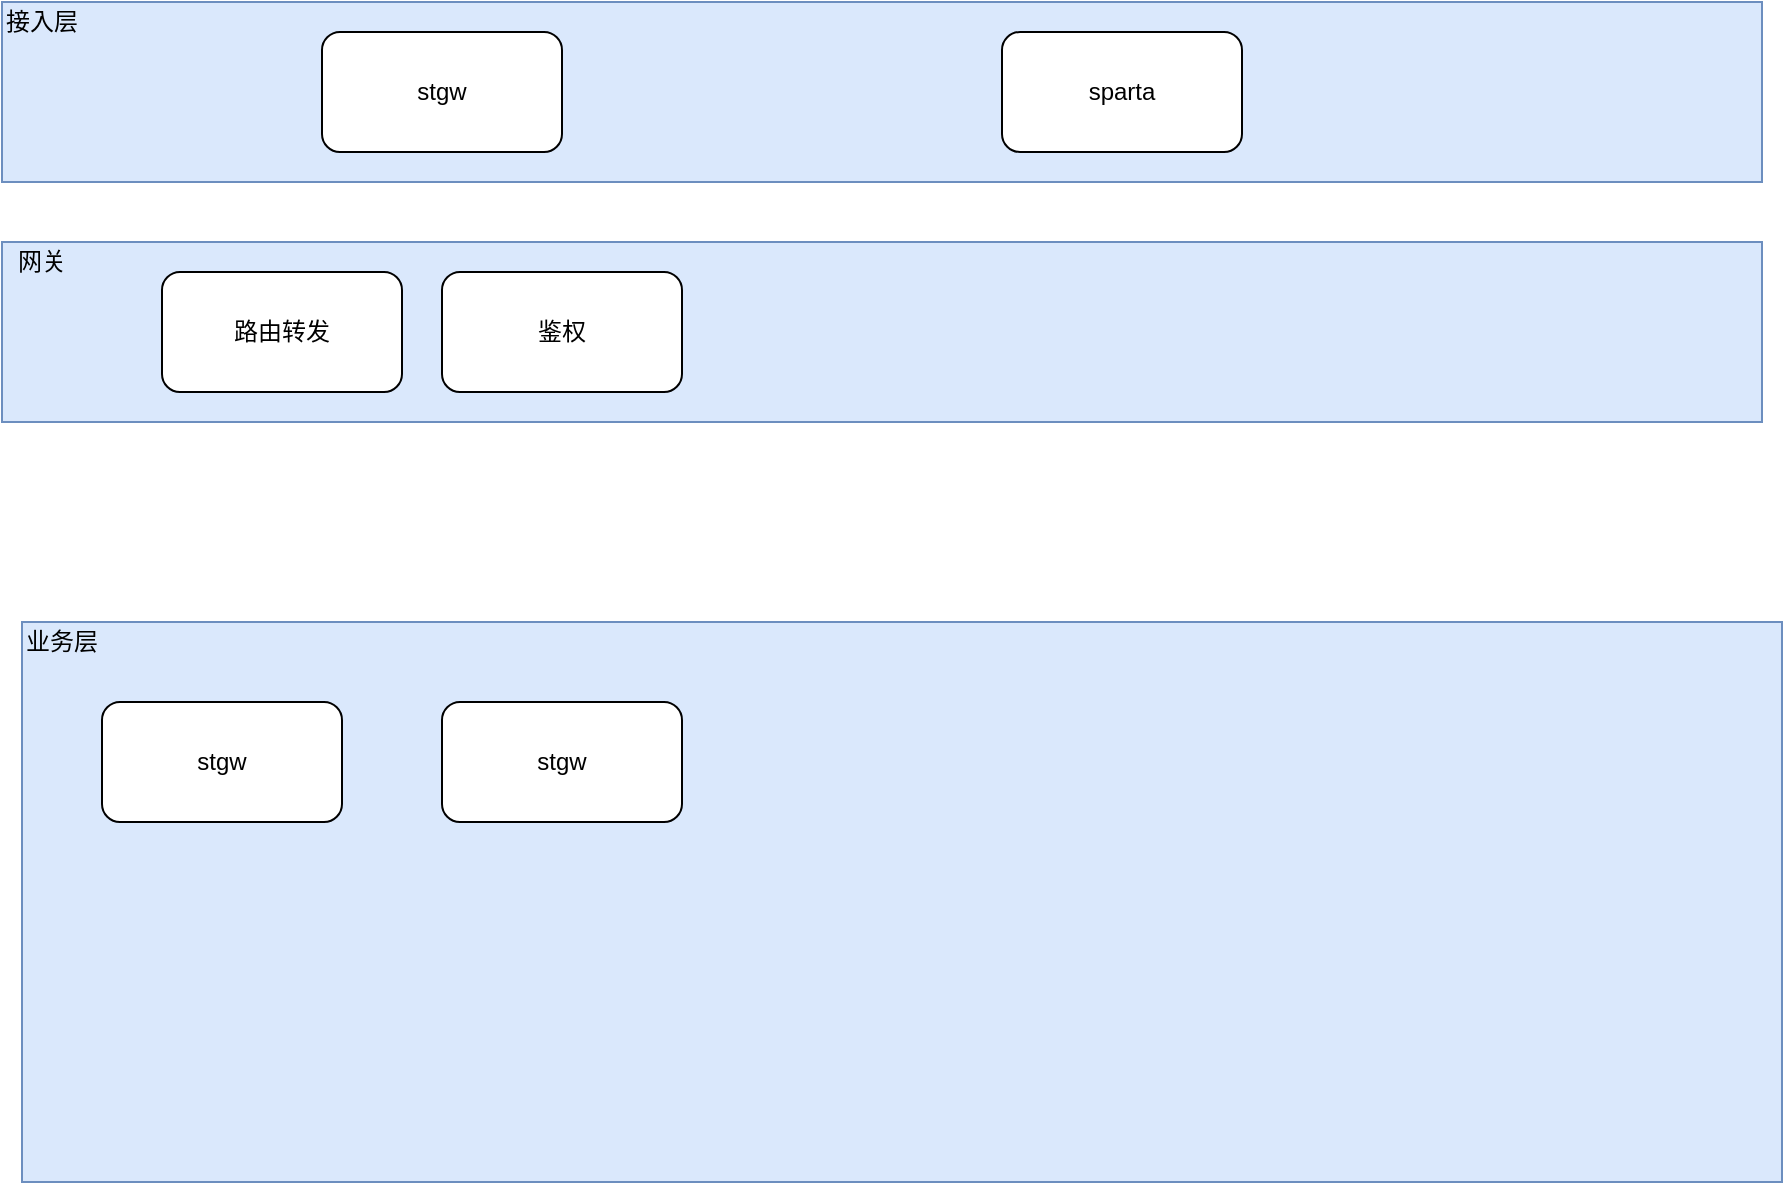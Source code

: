 <mxfile version="14.2.5" type="github">
  <diagram id="au0Erzdakt1j5jupM2V9" name="Page-1">
    <mxGraphModel dx="1242" dy="1121" grid="1" gridSize="10" guides="1" tooltips="1" connect="1" arrows="1" fold="1" page="1" pageScale="1" pageWidth="1600" pageHeight="1200" math="0" shadow="0">
      <root>
        <mxCell id="0" />
        <mxCell id="1" parent="0" />
        <mxCell id="i1EOuXeOluBrcuIS-FtF-1" value="" style="rounded=0;whiteSpace=wrap;html=1;fillColor=#dae8fc;strokeColor=#6c8ebf;" vertex="1" parent="1">
          <mxGeometry x="250" y="120" width="880" height="90" as="geometry" />
        </mxCell>
        <mxCell id="i1EOuXeOluBrcuIS-FtF-3" value="" style="rounded=0;whiteSpace=wrap;html=1;fillColor=#dae8fc;strokeColor=#6c8ebf;" vertex="1" parent="1">
          <mxGeometry x="260" y="430" width="880" height="280" as="geometry" />
        </mxCell>
        <mxCell id="i1EOuXeOluBrcuIS-FtF-8" value="stgw" style="rounded=1;whiteSpace=wrap;html=1;" vertex="1" parent="1">
          <mxGeometry x="410" y="135" width="120" height="60" as="geometry" />
        </mxCell>
        <mxCell id="i1EOuXeOluBrcuIS-FtF-9" value="接入层" style="text;html=1;strokeColor=none;fillColor=none;align=center;verticalAlign=middle;whiteSpace=wrap;rounded=0;" vertex="1" parent="1">
          <mxGeometry x="250" y="120" width="40" height="20" as="geometry" />
        </mxCell>
        <mxCell id="i1EOuXeOluBrcuIS-FtF-10" value="sparta" style="rounded=1;whiteSpace=wrap;html=1;" vertex="1" parent="1">
          <mxGeometry x="750" y="135" width="120" height="60" as="geometry" />
        </mxCell>
        <mxCell id="i1EOuXeOluBrcuIS-FtF-11" value="业务层" style="text;html=1;strokeColor=none;fillColor=none;align=center;verticalAlign=middle;whiteSpace=wrap;rounded=0;" vertex="1" parent="1">
          <mxGeometry x="260" y="430" width="40" height="20" as="geometry" />
        </mxCell>
        <mxCell id="i1EOuXeOluBrcuIS-FtF-12" value="stgw" style="rounded=1;whiteSpace=wrap;html=1;" vertex="1" parent="1">
          <mxGeometry x="300" y="470" width="120" height="60" as="geometry" />
        </mxCell>
        <mxCell id="i1EOuXeOluBrcuIS-FtF-17" value="stgw" style="rounded=1;whiteSpace=wrap;html=1;" vertex="1" parent="1">
          <mxGeometry x="470" y="470" width="120" height="60" as="geometry" />
        </mxCell>
        <mxCell id="i1EOuXeOluBrcuIS-FtF-18" value="" style="rounded=0;whiteSpace=wrap;html=1;fillColor=#dae8fc;strokeColor=#6c8ebf;" vertex="1" parent="1">
          <mxGeometry x="250" y="240" width="880" height="90" as="geometry" />
        </mxCell>
        <mxCell id="i1EOuXeOluBrcuIS-FtF-19" value="路由转发" style="rounded=1;whiteSpace=wrap;html=1;" vertex="1" parent="1">
          <mxGeometry x="330" y="255" width="120" height="60" as="geometry" />
        </mxCell>
        <mxCell id="i1EOuXeOluBrcuIS-FtF-20" value="网关" style="text;html=1;strokeColor=none;fillColor=none;align=center;verticalAlign=middle;whiteSpace=wrap;rounded=0;" vertex="1" parent="1">
          <mxGeometry x="250" y="240" width="40" height="20" as="geometry" />
        </mxCell>
        <mxCell id="i1EOuXeOluBrcuIS-FtF-21" value="鉴权" style="rounded=1;whiteSpace=wrap;html=1;" vertex="1" parent="1">
          <mxGeometry x="470" y="255" width="120" height="60" as="geometry" />
        </mxCell>
      </root>
    </mxGraphModel>
  </diagram>
</mxfile>
